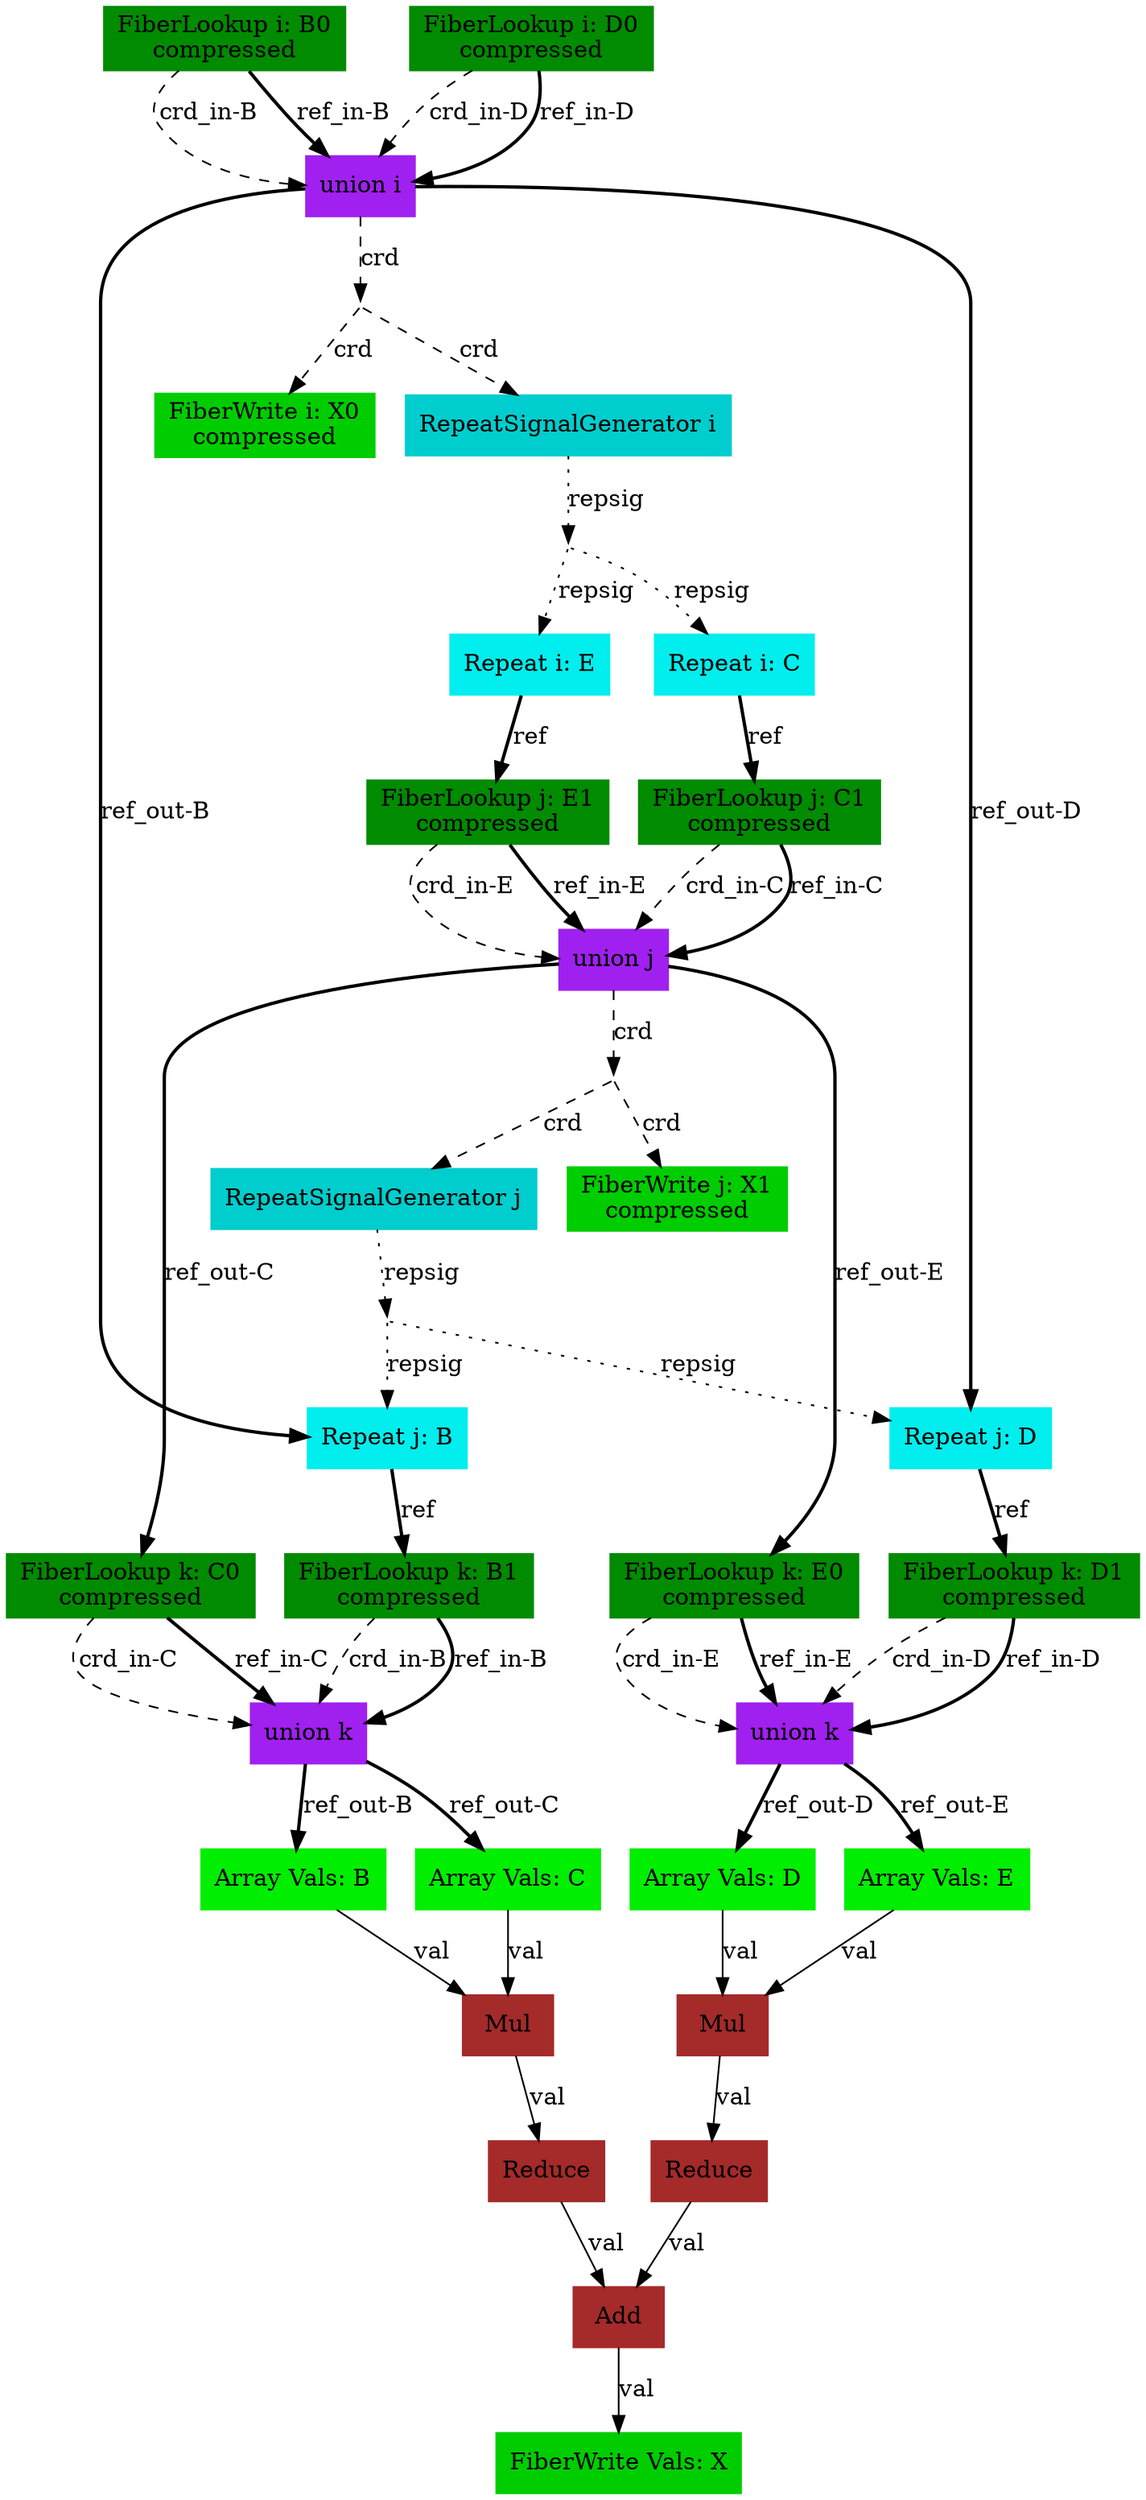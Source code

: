 digraph SAM {
    comment="X=ss01,B=ss01,C=ss10,D=ss01,E=ss10"
    32 [comment="type=fiberlookup,index=i,tensor=B,mode=0,format=compressed,src=true,root=true" label="FiberLookup i: B0\ncompressed" color=green4 shape=box style=filled type="fiberlookup" index="i" tensor="B" mode="0" format="compressed" src="true" root="true"]
    31 [comment="type=union,index=i" label="union i" color=purple shape=box style=filled type="union" index="i"]
    30 [comment="type=broadcast" shape=point style=invis type="broadcast"]
    2 [comment="type=fiberwrite,index=i,tensor=X,mode=0,format=compressed,segsize=2,crdsize=B0_dim,sink=true" label="FiberWrite i: X0\ncompressed" color=green3 shape=box style=filled type="fiberwrite" index="i" tensor="X" mode="0" format="compressed" segsize="2" crdsize="B0_dim" sink="true"]
    29 [comment="type=repsiggen,index=i" label="RepeatSignalGenerator i" color=cyan3 shape=box style=filled type="repsiggen" index="i"]
    28 [comment="type=broadcast" shape=point style=invis type="broadcast"]
    26 [comment="type=repeat,index=i,tensor=C,root=true" label="Repeat i: C" color=cyan2 shape=box style=filled type="repeat" index="i" tensor="C" root="true"]
    24 [comment="type=fiberlookup,index=j,tensor=C,mode=1,format=compressed,src=true,root=false" label="FiberLookup j: C1\ncompressed" color=green4 shape=box style=filled type="fiberlookup" index="j" tensor="C" mode="1" format="compressed" src="true" root="false"]
    23 [comment="type=union,index=j" label="union j" color=purple shape=box style=filled type="union" index="j"]
    22 [comment="type=broadcast" shape=point style=invis type="broadcast"]
    1 [comment="type=fiberwrite,index=j,tensor=X,mode=1,format=compressed,segsize=B0_dim+1,crdsize=B0_dim*C1_dim,sink=true" label="FiberWrite j: X1\ncompressed" color=green3 shape=box style=filled type="fiberwrite" index="j" tensor="X" mode="1" format="compressed" segsize="B0_dim+1" crdsize="B0_dim*C1_dim" sink="true"]
    21 [comment="type=repsiggen,index=j" label="RepeatSignalGenerator j" color=cyan3 shape=box style=filled type="repsiggen" index="j"]
    20 [comment="type=broadcast" shape=point style=invis type="broadcast"]
    18 [comment="type=repeat,index=j,tensor=B,root=false" label="Repeat j: B" color=cyan2 shape=box style=filled type="repeat" index="j" tensor="B" root="false"]
    14 [comment="type=fiberlookup,index=k,tensor=B,mode=1,format=compressed,src=true,root=false" label="FiberLookup k: B1\ncompressed" color=green4 shape=box style=filled type="fiberlookup" index="k" tensor="B" mode="1" format="compressed" src="true" root="false"]
    39 [comment="type=union,index=k" label="union k" color=purple shape=box style=filled type="union" index="k"]
    40 [comment="type=union,index=k" label="union k" color=purple shape=box style=filled type="union" index="k"]
    7 [comment="type=arrayvals,tensor=B" label="Array Vals: B" color=green2 shape=box style=filled type="arrayvals" tensor="B"]
    6 [comment="type=mul" label="Mul" color=brown shape=box style=filled type="mul"]
    5 [comment="type=reduce" label="Reduce" color=brown shape=box style=filled type="reduce"]
    4 [comment="type=add,sub=0" label="Add" color=brown shape=box style=filled type="add" sub="0"]
    0 [comment="type=fiberwrite,mode=vals,tensor=X,size=1*B0_dim*C1_dim,sink=true" label="FiberWrite Vals: X" color=green3 shape=box style=filled type="fiberwrite" tensor="X" mode="vals" size="1*B0_dim*C1_dim" sink="true"]
    8 [comment="type=arrayvals,tensor=C" label="Array Vals: C" color=green2 shape=box style=filled type="arrayvals" tensor="C"]
    11 [comment="type=arrayvals,tensor=D" label="Array Vals: D" color=green2 shape=box style=filled type="arrayvals" tensor="D"]
    10 [comment="type=mul" label="Mul" color=brown shape=box style=filled type="mul"]
    9 [comment="type=reduce" label="Reduce" color=brown shape=box style=filled type="reduce"]
    12 [comment="type=arrayvals,tensor=E" label="Array Vals: E" color=green2 shape=box style=filled type="arrayvals" tensor="E"]
    19 [comment="type=repeat,index=j,tensor=D,root=false" label="Repeat j: D" color=cyan2 shape=box style=filled type="repeat" index="j" tensor="D" root="false"]
    16 [comment="type=fiberlookup,index=k,tensor=D,mode=1,format=compressed,src=true,root=false" label="FiberLookup k: D1\ncompressed" color=green4 shape=box style=filled type="fiberlookup" index="k" tensor="D" mode="1" format="compressed" src="true" root="false"]
    15 [comment="type=fiberlookup,index=k,tensor=C,mode=0,format=compressed,src=true,root=false" label="FiberLookup k: C0\ncompressed" color=green4 shape=box style=filled type="fiberlookup" index="k" tensor="C" mode="0" format="compressed" src="true" root="false"]
    17 [comment="type=fiberlookup,index=k,tensor=E,mode=0,format=compressed,src=true,root=false" label="FiberLookup k: E0\ncompressed" color=green4 shape=box style=filled type="fiberlookup" index="k" tensor="E" mode="0" format="compressed" src="true" root="false"]
    27 [comment="type=repeat,index=i,tensor=E,root=true" label="Repeat i: E" color=cyan2 shape=box style=filled type="repeat" index="i" tensor="E" root="true"]
    25 [comment="type=fiberlookup,index=j,tensor=E,mode=1,format=compressed,src=true,root=false" label="FiberLookup j: E1\ncompressed" color=green4 shape=box style=filled type="fiberlookup" index="j" tensor="E" mode="1" format="compressed" src="true" root="false"]
    33 [comment="type=fiberlookup,index=i,tensor=D,mode=0,format=compressed,src=true,root=true" label="FiberLookup i: D0\ncompressed" color=green4 shape=box style=filled type="fiberlookup" index="i" tensor="D" mode="0" format="compressed" src="true" root="true"]
    32 -> 31 [label="crd_in-B" style=dashed type="crd" comment="in-B"]
    31 -> 30 [label="crd" style=dashed type="crd"]
    30 -> 2 [label="crd" style=dashed type="crd"]
    30 -> 29 [label="crd" style=dashed type="crd"]
    29 -> 28 [label="repsig" style=dotted type="repsig"]
    28 -> 26 [label="repsig" style=dotted type="repsig"]
    26 -> 24 [label="ref" style=bold type="ref"]
    24 -> 23 [label="crd_in-C" style=dashed type="crd" comment="in-C"]
    23 -> 22 [label="crd" style=dashed type="crd"]
    22 -> 1 [label="crd" style=dashed type="crd"]
    22 -> 21 [label="crd" style=dashed type="crd"]
    21 -> 20 [label="repsig" style=dotted type="repsig"]
    20 -> 18 [label="repsig" style=dotted type="repsig"]
    18 -> 14 [label="ref" style=bold type="ref"]
    14 -> 39 [label="crd_in-B" style=dashed type="crd" comment="in-B"]
    39 -> 7 [label="ref_out-B" style=bold type="ref" comment="out-B"]
    7 -> 6 [label="val" type="val"]
    6 -> 5 [label="val" type="val"]
    5 -> 4 [label="val" type="val"]
    4 -> 0 [label="val" type="val"]
    39 -> 8 [label="ref_out-C" style=bold type="ref" comment="out-C"]
    8 -> 6 [label="val" type="val"]
    40 -> 11 [label="ref_out-D" style=bold type="ref" comment="out-D"]
    11 -> 10 [label="val" type="val"]
    10 -> 9 [label="val" type="val"]
    9 -> 4 [label="val" type="val"]
    40 -> 12 [label="ref_out-E" style=bold type="ref" comment="out-E"]
    12 -> 10 [label="val" type="val"]
    14 -> 39 [label="ref_in-B" style=bold type="ref" comment="in-B"]
    20 -> 19 [label="repsig" style=dotted type="repsig"]
    19 -> 16 [label="ref" style=bold type="ref"]
    16 -> 40 [label="crd_in-D" style=dashed type="crd" comment="in-D"]
    16 -> 40 [label="ref_in-D" style=bold type="ref" comment="in-D"]
    23 -> 15 [label="ref_out-C" style=bold type="ref" comment="out-C"]
    15 -> 39 [label="crd_in-C" style=dashed type="crd" comment="in-C"]
    15 -> 39 [label="ref_in-C" style=bold type="ref" comment="in-C"]
    23 -> 17 [label="ref_out-E" style=bold type="ref" comment="out-E"]
    17 -> 40 [label="crd_in-E" style=dashed type="crd" comment="in-E"]
    17 -> 40 [label="ref_in-E" style=bold type="ref" comment="in-E"]
    24 -> 23 [label="ref_in-C" style=bold type="ref" comment="in-C"]
    28 -> 27 [label="repsig" style=dotted type="repsig"]
    27 -> 25 [label="ref" style=bold type="ref"]
    25 -> 23 [label="crd_in-E" style=dashed type="crd" comment="in-E"]
    25 -> 23 [label="ref_in-E" style=bold type="ref" comment="in-E"]
    31 -> 18 [label="ref_out-B" style=bold type="ref" comment="out-B"]
    31 -> 19 [label="ref_out-D" style=bold type="ref" comment="out-D"]
    32 -> 31 [label="ref_in-B" style=bold type="ref" comment="in-B"]
    33 -> 31 [label="crd_in-D" style=dashed type="crd" comment="in-D"]
    33 -> 31 [label="ref_in-D" style=bold type="ref" comment="in-D"]
}